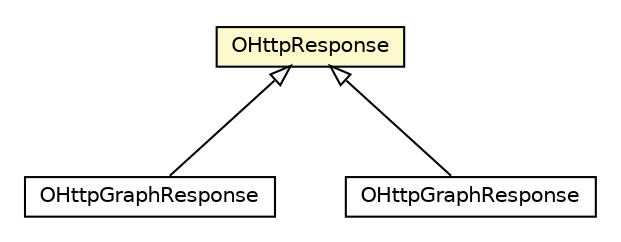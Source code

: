 #!/usr/local/bin/dot
#
# Class diagram 
# Generated by UMLGraph version R5_6-24-gf6e263 (http://www.umlgraph.org/)
#

digraph G {
	edge [fontname="Helvetica",fontsize=10,labelfontname="Helvetica",labelfontsize=10];
	node [fontname="Helvetica",fontsize=10,shape=plaintext];
	nodesep=0.25;
	ranksep=0.5;
	// com.orientechnologies.orient.server.network.protocol.http.OHttpResponse
	c3679845 [label=<<table title="com.orientechnologies.orient.server.network.protocol.http.OHttpResponse" border="0" cellborder="1" cellspacing="0" cellpadding="2" port="p" bgcolor="lemonChiffon" href="./OHttpResponse.html">
		<tr><td><table border="0" cellspacing="0" cellpadding="1">
<tr><td align="center" balign="center"> OHttpResponse </td></tr>
		</table></td></tr>
		</table>>, URL="./OHttpResponse.html", fontname="Helvetica", fontcolor="black", fontsize=10.0];
	// com.orientechnologies.orient.server.network.protocol.http.OHttpGraphResponse
	c3679849 [label=<<table title="com.orientechnologies.orient.server.network.protocol.http.OHttpGraphResponse" border="0" cellborder="1" cellspacing="0" cellpadding="2" port="p" href="./OHttpGraphResponse.html">
		<tr><td><table border="0" cellspacing="0" cellpadding="1">
<tr><td align="center" balign="center"> OHttpGraphResponse </td></tr>
		</table></td></tr>
		</table>>, URL="./OHttpGraphResponse.html", fontname="Helvetica", fontcolor="black", fontsize=10.0];
	// com.orientechnologies.orient.graph.server.http.OHttpGraphResponse
	c3680022 [label=<<table title="com.orientechnologies.orient.graph.server.http.OHttpGraphResponse" border="0" cellborder="1" cellspacing="0" cellpadding="2" port="p" href="../../../../graph/server/http/OHttpGraphResponse.html">
		<tr><td><table border="0" cellspacing="0" cellpadding="1">
<tr><td align="center" balign="center"> OHttpGraphResponse </td></tr>
		</table></td></tr>
		</table>>, URL="../../../../graph/server/http/OHttpGraphResponse.html", fontname="Helvetica", fontcolor="black", fontsize=10.0];
	//com.orientechnologies.orient.server.network.protocol.http.OHttpGraphResponse extends com.orientechnologies.orient.server.network.protocol.http.OHttpResponse
	c3679845:p -> c3679849:p [dir=back,arrowtail=empty];
	//com.orientechnologies.orient.graph.server.http.OHttpGraphResponse extends com.orientechnologies.orient.server.network.protocol.http.OHttpResponse
	c3679845:p -> c3680022:p [dir=back,arrowtail=empty];
}

